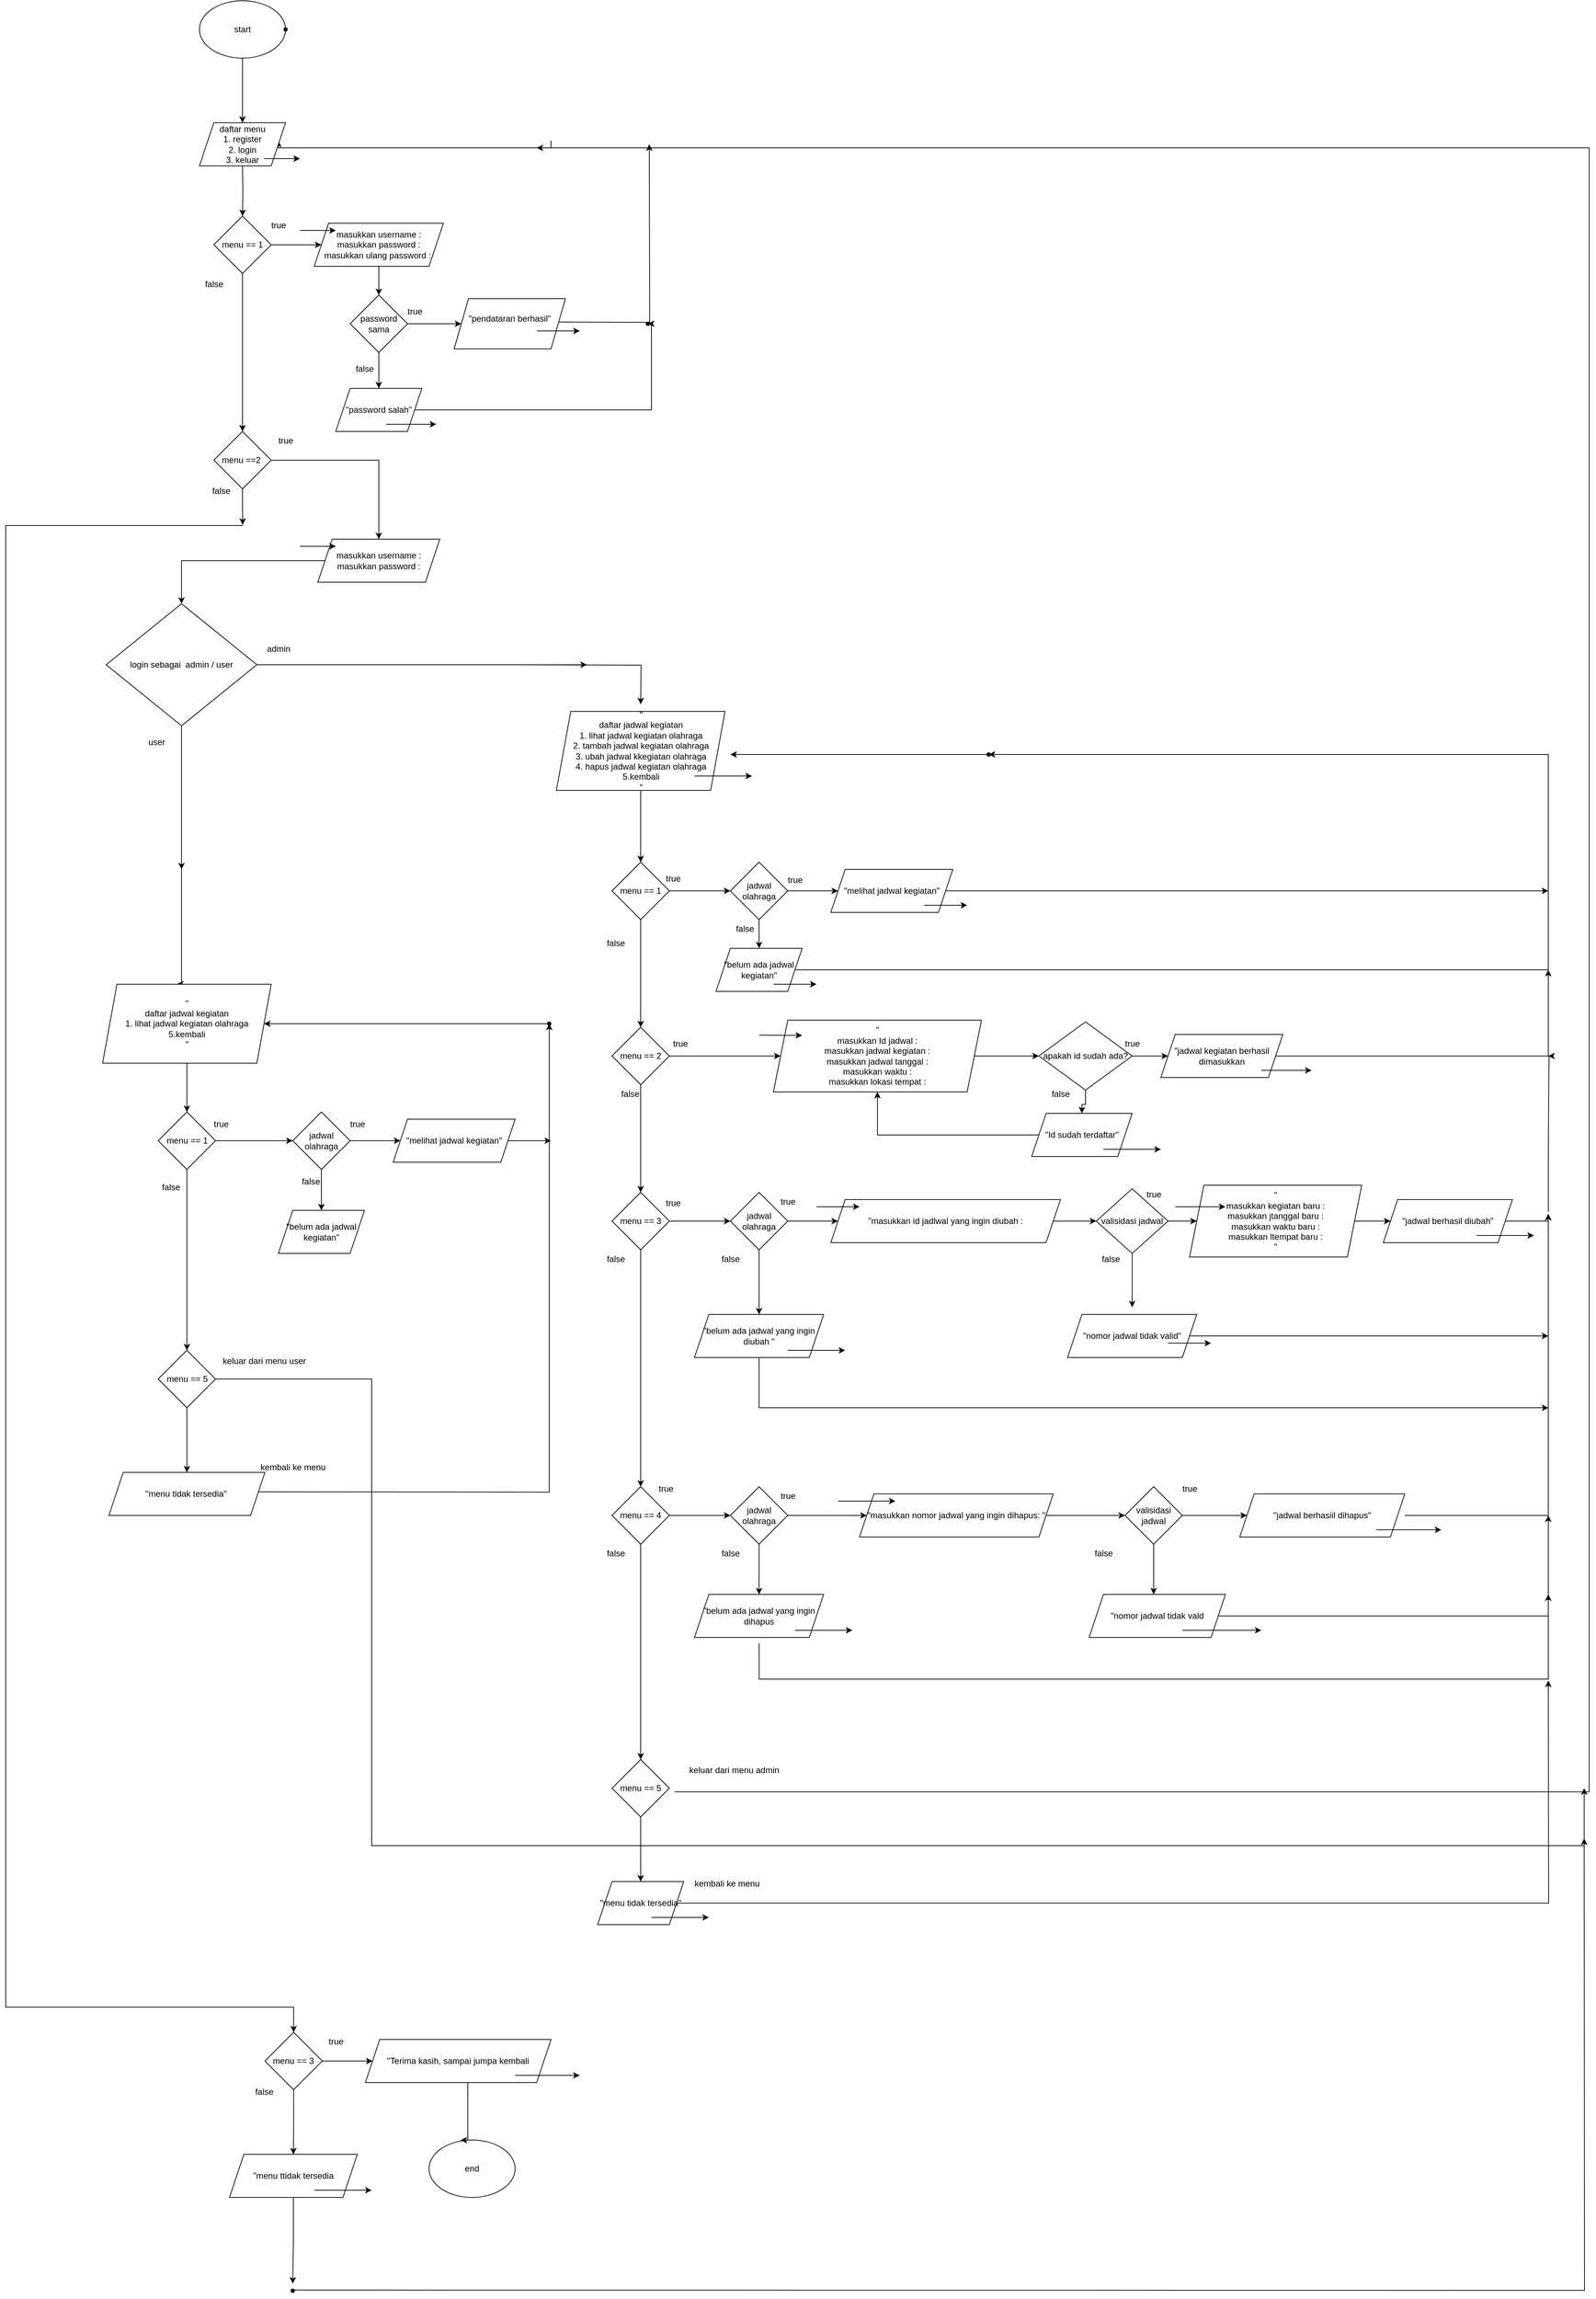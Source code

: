 <mxfile version="24.7.17">
  <diagram id="C5RBs43oDa-KdzZeNtuy" name="Page-1">
    <mxGraphModel dx="1843" dy="887" grid="1" gridSize="10" guides="1" tooltips="1" connect="1" arrows="1" fold="1" page="1" pageScale="1" pageWidth="827" pageHeight="1169" math="0" shadow="0">
      <root>
        <mxCell id="WIyWlLk6GJQsqaUBKTNV-0" />
        <mxCell id="WIyWlLk6GJQsqaUBKTNV-1" parent="WIyWlLk6GJQsqaUBKTNV-0" />
        <mxCell id="mRxtp63wtM8b86C5hlCR-3" value="" style="edgeStyle=orthogonalEdgeStyle;rounded=0;orthogonalLoop=1;jettySize=auto;html=1;" parent="WIyWlLk6GJQsqaUBKTNV-1" source="mRxtp63wtM8b86C5hlCR-1" edge="1">
          <mxGeometry relative="1" as="geometry">
            <mxPoint x="400.0" y="170" as="targetPoint" />
          </mxGeometry>
        </mxCell>
        <mxCell id="mRxtp63wtM8b86C5hlCR-1" value="start" style="ellipse;whiteSpace=wrap;html=1;" parent="WIyWlLk6GJQsqaUBKTNV-1" vertex="1">
          <mxGeometry x="340" width="120" height="80" as="geometry" />
        </mxCell>
        <mxCell id="mRxtp63wtM8b86C5hlCR-5" value="" style="edgeStyle=orthogonalEdgeStyle;rounded=0;orthogonalLoop=1;jettySize=auto;html=1;" parent="WIyWlLk6GJQsqaUBKTNV-1" target="mRxtp63wtM8b86C5hlCR-4" edge="1">
          <mxGeometry relative="1" as="geometry">
            <mxPoint x="400.0" y="230" as="sourcePoint" />
          </mxGeometry>
        </mxCell>
        <mxCell id="mRxtp63wtM8b86C5hlCR-7" value="" style="edgeStyle=orthogonalEdgeStyle;rounded=0;orthogonalLoop=1;jettySize=auto;html=1;" parent="WIyWlLk6GJQsqaUBKTNV-1" source="mRxtp63wtM8b86C5hlCR-4" target="mRxtp63wtM8b86C5hlCR-6" edge="1">
          <mxGeometry relative="1" as="geometry" />
        </mxCell>
        <mxCell id="mRxtp63wtM8b86C5hlCR-15" value="" style="edgeStyle=orthogonalEdgeStyle;rounded=0;orthogonalLoop=1;jettySize=auto;html=1;" parent="WIyWlLk6GJQsqaUBKTNV-1" source="mRxtp63wtM8b86C5hlCR-4" target="mRxtp63wtM8b86C5hlCR-14" edge="1">
          <mxGeometry relative="1" as="geometry" />
        </mxCell>
        <mxCell id="mRxtp63wtM8b86C5hlCR-4" value="menu == 1" style="rhombus;whiteSpace=wrap;html=1;" parent="WIyWlLk6GJQsqaUBKTNV-1" vertex="1">
          <mxGeometry x="360" y="300" width="80" height="80" as="geometry" />
        </mxCell>
        <mxCell id="mRxtp63wtM8b86C5hlCR-41" value="" style="edgeStyle=orthogonalEdgeStyle;rounded=0;orthogonalLoop=1;jettySize=auto;html=1;" parent="WIyWlLk6GJQsqaUBKTNV-1" source="mRxtp63wtM8b86C5hlCR-6" target="mRxtp63wtM8b86C5hlCR-40" edge="1">
          <mxGeometry relative="1" as="geometry" />
        </mxCell>
        <mxCell id="mRxtp63wtM8b86C5hlCR-6" value="masukkan username :&lt;div&gt;masukkan password :&lt;/div&gt;&lt;div&gt;masukkan ulang password :&amp;nbsp;&lt;/div&gt;" style="shape=parallelogram;perimeter=parallelogramPerimeter;whiteSpace=wrap;html=1;fixedSize=1;" parent="WIyWlLk6GJQsqaUBKTNV-1" vertex="1">
          <mxGeometry x="500" y="310" width="180" height="60" as="geometry" />
        </mxCell>
        <mxCell id="mRxtp63wtM8b86C5hlCR-13" value="" style="edgeStyle=orthogonalEdgeStyle;rounded=0;orthogonalLoop=1;jettySize=auto;html=1;entryX=1;entryY=0.5;entryDx=0;entryDy=0;" parent="WIyWlLk6GJQsqaUBKTNV-1" edge="1">
          <mxGeometry relative="1" as="geometry">
            <mxPoint x="830" y="195" as="sourcePoint" />
            <mxPoint x="450.0" y="195" as="targetPoint" />
            <Array as="points">
              <mxPoint x="830" y="205" />
              <mxPoint x="450" y="205" />
            </Array>
          </mxGeometry>
        </mxCell>
        <mxCell id="mRxtp63wtM8b86C5hlCR-12" value="" style="shape=waypoint;sketch=0;size=6;pointerEvents=1;points=[];fillColor=default;resizable=0;rotatable=0;perimeter=centerPerimeter;snapToPoint=1;" parent="WIyWlLk6GJQsqaUBKTNV-1" vertex="1">
          <mxGeometry x="450" y="30" width="20" height="20" as="geometry" />
        </mxCell>
        <mxCell id="mRxtp63wtM8b86C5hlCR-23" value="" style="edgeStyle=orthogonalEdgeStyle;rounded=0;orthogonalLoop=1;jettySize=auto;html=1;" parent="WIyWlLk6GJQsqaUBKTNV-1" source="mRxtp63wtM8b86C5hlCR-14" target="mRxtp63wtM8b86C5hlCR-22" edge="1">
          <mxGeometry relative="1" as="geometry">
            <Array as="points">
              <mxPoint x="590" y="640" />
            </Array>
          </mxGeometry>
        </mxCell>
        <mxCell id="mRxtp63wtM8b86C5hlCR-168" value="" style="edgeStyle=orthogonalEdgeStyle;rounded=0;orthogonalLoop=1;jettySize=auto;html=1;entryX=0.5;entryY=0;entryDx=0;entryDy=0;" parent="WIyWlLk6GJQsqaUBKTNV-1" target="mRxtp63wtM8b86C5hlCR-167" edge="1">
          <mxGeometry relative="1" as="geometry">
            <mxPoint x="400.0" y="730.0" as="sourcePoint" />
            <mxPoint x="480" y="2795" as="targetPoint" />
            <Array as="points">
              <mxPoint x="70" y="731" />
              <mxPoint x="70" y="2795" />
              <mxPoint x="471" y="2795" />
            </Array>
          </mxGeometry>
        </mxCell>
        <mxCell id="mRxtp63wtM8b86C5hlCR-182" style="edgeStyle=orthogonalEdgeStyle;rounded=0;orthogonalLoop=1;jettySize=auto;html=1;exitX=0.5;exitY=1;exitDx=0;exitDy=0;" parent="WIyWlLk6GJQsqaUBKTNV-1" source="mRxtp63wtM8b86C5hlCR-14" edge="1">
          <mxGeometry relative="1" as="geometry">
            <mxPoint x="400.333" y="730.0" as="targetPoint" />
          </mxGeometry>
        </mxCell>
        <mxCell id="mRxtp63wtM8b86C5hlCR-14" value="menu ==2&amp;nbsp;" style="rhombus;whiteSpace=wrap;html=1;" parent="WIyWlLk6GJQsqaUBKTNV-1" vertex="1">
          <mxGeometry x="360" y="600" width="80" height="80" as="geometry" />
        </mxCell>
        <mxCell id="mRxtp63wtM8b86C5hlCR-19" value="true" style="text;html=1;align=center;verticalAlign=middle;resizable=0;points=[];autosize=1;strokeColor=none;fillColor=none;" parent="WIyWlLk6GJQsqaUBKTNV-1" vertex="1">
          <mxGeometry x="430" y="298" width="40" height="30" as="geometry" />
        </mxCell>
        <mxCell id="mRxtp63wtM8b86C5hlCR-20" value="false" style="text;html=1;align=center;verticalAlign=middle;resizable=0;points=[];autosize=1;strokeColor=none;fillColor=none;" parent="WIyWlLk6GJQsqaUBKTNV-1" vertex="1">
          <mxGeometry x="335" y="380" width="50" height="30" as="geometry" />
        </mxCell>
        <mxCell id="mRxtp63wtM8b86C5hlCR-29" value="" style="edgeStyle=orthogonalEdgeStyle;rounded=0;orthogonalLoop=1;jettySize=auto;html=1;" parent="WIyWlLk6GJQsqaUBKTNV-1" source="mRxtp63wtM8b86C5hlCR-22" target="mRxtp63wtM8b86C5hlCR-28" edge="1">
          <mxGeometry relative="1" as="geometry" />
        </mxCell>
        <mxCell id="mRxtp63wtM8b86C5hlCR-22" value="masukkan username :&lt;div&gt;masukkan password :&lt;/div&gt;" style="shape=parallelogram;perimeter=parallelogramPerimeter;whiteSpace=wrap;html=1;fixedSize=1;" parent="WIyWlLk6GJQsqaUBKTNV-1" vertex="1">
          <mxGeometry x="505" y="750" width="170" height="60" as="geometry" />
        </mxCell>
        <mxCell id="mRxtp63wtM8b86C5hlCR-55" style="edgeStyle=orthogonalEdgeStyle;rounded=0;orthogonalLoop=1;jettySize=auto;html=1;entryX=0.442;entryY=-0.003;entryDx=0;entryDy=0;entryPerimeter=0;" parent="WIyWlLk6GJQsqaUBKTNV-1" target="mRxtp63wtM8b86C5hlCR-145" edge="1">
          <mxGeometry relative="1" as="geometry">
            <mxPoint x="590" y="1340" as="targetPoint" />
            <mxPoint x="315" y="1160" as="sourcePoint" />
            <Array as="points">
              <mxPoint x="315" y="1370" />
            </Array>
          </mxGeometry>
        </mxCell>
        <mxCell id="mRxtp63wtM8b86C5hlCR-28" value="login sebagai&amp;nbsp; admin / user" style="rhombus;whiteSpace=wrap;html=1;" parent="WIyWlLk6GJQsqaUBKTNV-1" vertex="1">
          <mxGeometry x="210" y="840" width="210" height="170" as="geometry" />
        </mxCell>
        <mxCell id="mRxtp63wtM8b86C5hlCR-61" value="" style="edgeStyle=orthogonalEdgeStyle;rounded=0;orthogonalLoop=1;jettySize=auto;html=1;" parent="WIyWlLk6GJQsqaUBKTNV-1" edge="1">
          <mxGeometry relative="1" as="geometry">
            <mxPoint x="955" y="1100" as="sourcePoint" />
            <mxPoint x="955" y="1200" as="targetPoint" />
          </mxGeometry>
        </mxCell>
        <mxCell id="mRxtp63wtM8b86C5hlCR-222" style="edgeStyle=orthogonalEdgeStyle;rounded=0;orthogonalLoop=1;jettySize=auto;html=1;exitX=1;exitY=0.5;exitDx=0;exitDy=0;" parent="WIyWlLk6GJQsqaUBKTNV-1" source="mRxtp63wtM8b86C5hlCR-38" edge="1">
          <mxGeometry relative="1" as="geometry">
            <mxPoint x="450.148" y="200" as="targetPoint" />
          </mxGeometry>
        </mxCell>
        <mxCell id="mRxtp63wtM8b86C5hlCR-38" value="daftar menu&lt;div&gt;1. register&lt;/div&gt;&lt;div&gt;2. login&lt;/div&gt;&lt;div&gt;3. keluar&lt;/div&gt;" style="shape=parallelogram;perimeter=parallelogramPerimeter;whiteSpace=wrap;html=1;fixedSize=1;" parent="WIyWlLk6GJQsqaUBKTNV-1" vertex="1">
          <mxGeometry x="340" y="170" width="120" height="60" as="geometry" />
        </mxCell>
        <mxCell id="mRxtp63wtM8b86C5hlCR-43" value="" style="edgeStyle=orthogonalEdgeStyle;rounded=0;orthogonalLoop=1;jettySize=auto;html=1;" parent="WIyWlLk6GJQsqaUBKTNV-1" source="mRxtp63wtM8b86C5hlCR-40" target="mRxtp63wtM8b86C5hlCR-42" edge="1">
          <mxGeometry relative="1" as="geometry" />
        </mxCell>
        <mxCell id="mRxtp63wtM8b86C5hlCR-45" value="" style="edgeStyle=orthogonalEdgeStyle;rounded=0;orthogonalLoop=1;jettySize=auto;html=1;" parent="WIyWlLk6GJQsqaUBKTNV-1" source="mRxtp63wtM8b86C5hlCR-40" target="mRxtp63wtM8b86C5hlCR-44" edge="1">
          <mxGeometry relative="1" as="geometry" />
        </mxCell>
        <mxCell id="mRxtp63wtM8b86C5hlCR-40" value="password sama" style="rhombus;whiteSpace=wrap;html=1;" parent="WIyWlLk6GJQsqaUBKTNV-1" vertex="1">
          <mxGeometry x="550" y="410" width="80" height="80" as="geometry" />
        </mxCell>
        <mxCell id="mRxtp63wtM8b86C5hlCR-49" value="" style="edgeStyle=orthogonalEdgeStyle;rounded=0;orthogonalLoop=1;jettySize=auto;html=1;" parent="WIyWlLk6GJQsqaUBKTNV-1" edge="1">
          <mxGeometry relative="1" as="geometry">
            <mxPoint x="827.001" y="447.457" as="sourcePoint" />
            <mxPoint x="967" y="200" as="targetPoint" />
          </mxGeometry>
        </mxCell>
        <mxCell id="mRxtp63wtM8b86C5hlCR-42" value="&quot;pendataran berhasil&quot;&lt;div&gt;&lt;br&gt;&lt;/div&gt;" style="shape=parallelogram;perimeter=parallelogramPerimeter;whiteSpace=wrap;html=1;fixedSize=1;" parent="WIyWlLk6GJQsqaUBKTNV-1" vertex="1">
          <mxGeometry x="695" y="415" width="155" height="70" as="geometry" />
        </mxCell>
        <mxCell id="mRxtp63wtM8b86C5hlCR-47" value="" style="edgeStyle=orthogonalEdgeStyle;rounded=0;orthogonalLoop=1;jettySize=auto;html=1;" parent="WIyWlLk6GJQsqaUBKTNV-1" source="mRxtp63wtM8b86C5hlCR-44" target="mRxtp63wtM8b86C5hlCR-46" edge="1">
          <mxGeometry relative="1" as="geometry">
            <Array as="points">
              <mxPoint x="970" y="570" />
              <mxPoint x="970" y="450" />
            </Array>
          </mxGeometry>
        </mxCell>
        <mxCell id="mRxtp63wtM8b86C5hlCR-44" value="&quot;password salah&quot;" style="shape=parallelogram;perimeter=parallelogramPerimeter;whiteSpace=wrap;html=1;fixedSize=1;" parent="WIyWlLk6GJQsqaUBKTNV-1" vertex="1">
          <mxGeometry x="530" y="540" width="120" height="60" as="geometry" />
        </mxCell>
        <mxCell id="mRxtp63wtM8b86C5hlCR-46" value="" style="shape=waypoint;sketch=0;size=6;pointerEvents=1;points=[];fillColor=default;resizable=0;rotatable=0;perimeter=centerPerimeter;snapToPoint=1;" parent="WIyWlLk6GJQsqaUBKTNV-1" vertex="1">
          <mxGeometry x="955" y="440" width="20" height="20" as="geometry" />
        </mxCell>
        <mxCell id="mRxtp63wtM8b86C5hlCR-51" value="true" style="text;html=1;align=center;verticalAlign=middle;resizable=0;points=[];autosize=1;strokeColor=none;fillColor=none;" parent="WIyWlLk6GJQsqaUBKTNV-1" vertex="1">
          <mxGeometry x="620" y="418" width="40" height="30" as="geometry" />
        </mxCell>
        <mxCell id="mRxtp63wtM8b86C5hlCR-53" value="false" style="text;html=1;align=center;verticalAlign=middle;resizable=0;points=[];autosize=1;strokeColor=none;fillColor=none;" parent="WIyWlLk6GJQsqaUBKTNV-1" vertex="1">
          <mxGeometry x="545" y="498" width="50" height="30" as="geometry" />
        </mxCell>
        <mxCell id="mRxtp63wtM8b86C5hlCR-56" value="" style="edgeStyle=orthogonalEdgeStyle;rounded=0;orthogonalLoop=1;jettySize=auto;html=1;" parent="WIyWlLk6GJQsqaUBKTNV-1" source="mRxtp63wtM8b86C5hlCR-28" edge="1">
          <mxGeometry relative="1" as="geometry">
            <mxPoint x="315" y="1210" as="targetPoint" />
            <mxPoint x="485" y="925" as="sourcePoint" />
            <Array as="points">
              <mxPoint x="315" y="1070" />
              <mxPoint x="315" y="1070" />
            </Array>
          </mxGeometry>
        </mxCell>
        <mxCell id="mRxtp63wtM8b86C5hlCR-57" value="" style="edgeStyle=orthogonalEdgeStyle;rounded=0;orthogonalLoop=1;jettySize=auto;html=1;" parent="WIyWlLk6GJQsqaUBKTNV-1" source="mRxtp63wtM8b86C5hlCR-28" edge="1">
          <mxGeometry relative="1" as="geometry">
            <mxPoint x="880" y="925" as="targetPoint" />
            <mxPoint x="695" y="925" as="sourcePoint" />
            <Array as="points" />
          </mxGeometry>
        </mxCell>
        <mxCell id="mRxtp63wtM8b86C5hlCR-59" style="edgeStyle=orthogonalEdgeStyle;rounded=0;orthogonalLoop=1;jettySize=auto;html=1;entryX=0.5;entryY=0;entryDx=0;entryDy=0;" parent="WIyWlLk6GJQsqaUBKTNV-1" edge="1">
          <mxGeometry relative="1" as="geometry">
            <mxPoint x="955" y="980" as="targetPoint" />
            <mxPoint x="790" y="925" as="sourcePoint" />
          </mxGeometry>
        </mxCell>
        <mxCell id="mRxtp63wtM8b86C5hlCR-62" style="edgeStyle=orthogonalEdgeStyle;rounded=0;orthogonalLoop=1;jettySize=auto;html=1;" parent="WIyWlLk6GJQsqaUBKTNV-1" source="mRxtp63wtM8b86C5hlCR-60" edge="1">
          <mxGeometry relative="1" as="geometry">
            <mxPoint x="1080" y="1240" as="targetPoint" />
          </mxGeometry>
        </mxCell>
        <mxCell id="mRxtp63wtM8b86C5hlCR-85" value="" style="edgeStyle=orthogonalEdgeStyle;rounded=0;orthogonalLoop=1;jettySize=auto;html=1;" parent="WIyWlLk6GJQsqaUBKTNV-1" source="mRxtp63wtM8b86C5hlCR-60" target="mRxtp63wtM8b86C5hlCR-84" edge="1">
          <mxGeometry relative="1" as="geometry" />
        </mxCell>
        <mxCell id="mRxtp63wtM8b86C5hlCR-60" value="menu == 1" style="rhombus;whiteSpace=wrap;html=1;" parent="WIyWlLk6GJQsqaUBKTNV-1" vertex="1">
          <mxGeometry x="915" y="1200" width="80" height="80" as="geometry" />
        </mxCell>
        <mxCell id="mRxtp63wtM8b86C5hlCR-63" value="&quot;&lt;div&gt;daftar jadwal kegiatan&lt;/div&gt;&lt;div&gt;1. lihat jadwal kegiatan olahraga&lt;/div&gt;&lt;div&gt;2. tambah jadwal kegiatan olahraga&lt;/div&gt;&lt;div&gt;3. ubah jadwal kkegiatan olahraga&lt;/div&gt;&lt;div&gt;4. hapus jadwal kegiatan olahraga&lt;/div&gt;&lt;div&gt;5.kembali&lt;/div&gt;&lt;div&gt;&quot;&lt;/div&gt;" style="shape=parallelogram;perimeter=parallelogramPerimeter;whiteSpace=wrap;html=1;fixedSize=1;" parent="WIyWlLk6GJQsqaUBKTNV-1" vertex="1">
          <mxGeometry x="837.5" y="990" width="235" height="110" as="geometry" />
        </mxCell>
        <mxCell id="mRxtp63wtM8b86C5hlCR-68" value="" style="edgeStyle=orthogonalEdgeStyle;rounded=0;orthogonalLoop=1;jettySize=auto;html=1;" parent="WIyWlLk6GJQsqaUBKTNV-1" source="mRxtp63wtM8b86C5hlCR-66" target="mRxtp63wtM8b86C5hlCR-67" edge="1">
          <mxGeometry relative="1" as="geometry" />
        </mxCell>
        <mxCell id="mRxtp63wtM8b86C5hlCR-70" value="" style="edgeStyle=orthogonalEdgeStyle;rounded=0;orthogonalLoop=1;jettySize=auto;html=1;" parent="WIyWlLk6GJQsqaUBKTNV-1" source="mRxtp63wtM8b86C5hlCR-66" target="mRxtp63wtM8b86C5hlCR-69" edge="1">
          <mxGeometry relative="1" as="geometry" />
        </mxCell>
        <mxCell id="mRxtp63wtM8b86C5hlCR-66" value="jadwal olahraga" style="rhombus;whiteSpace=wrap;html=1;" parent="WIyWlLk6GJQsqaUBKTNV-1" vertex="1">
          <mxGeometry x="1080" y="1200" width="80" height="80" as="geometry" />
        </mxCell>
        <mxCell id="mRxtp63wtM8b86C5hlCR-72" style="edgeStyle=orthogonalEdgeStyle;rounded=0;orthogonalLoop=1;jettySize=auto;html=1;" parent="WIyWlLk6GJQsqaUBKTNV-1" source="mRxtp63wtM8b86C5hlCR-67" edge="1">
          <mxGeometry relative="1" as="geometry">
            <mxPoint x="2220" y="1240" as="targetPoint" />
          </mxGeometry>
        </mxCell>
        <mxCell id="mRxtp63wtM8b86C5hlCR-67" value="&quot;&lt;span style=&quot;background-color: initial;&quot;&gt;melihat jadwal kegiatan&quot;&lt;/span&gt;" style="shape=parallelogram;perimeter=parallelogramPerimeter;whiteSpace=wrap;html=1;fixedSize=1;" parent="WIyWlLk6GJQsqaUBKTNV-1" vertex="1">
          <mxGeometry x="1220" y="1210" width="170" height="60" as="geometry" />
        </mxCell>
        <mxCell id="mRxtp63wtM8b86C5hlCR-71" style="edgeStyle=orthogonalEdgeStyle;rounded=0;orthogonalLoop=1;jettySize=auto;html=1;" parent="WIyWlLk6GJQsqaUBKTNV-1" source="mRxtp63wtM8b86C5hlCR-69" edge="1">
          <mxGeometry relative="1" as="geometry">
            <mxPoint x="1440" y="1050" as="targetPoint" />
            <Array as="points">
              <mxPoint x="2220" y="1350" />
              <mxPoint x="2220" y="1050" />
            </Array>
          </mxGeometry>
        </mxCell>
        <mxCell id="mRxtp63wtM8b86C5hlCR-69" value="&quot;belum ada jadwal kegiatan&quot;" style="shape=parallelogram;perimeter=parallelogramPerimeter;whiteSpace=wrap;html=1;fixedSize=1;" parent="WIyWlLk6GJQsqaUBKTNV-1" vertex="1">
          <mxGeometry x="1060" y="1320" width="120" height="60" as="geometry" />
        </mxCell>
        <mxCell id="mRxtp63wtM8b86C5hlCR-79" style="edgeStyle=orthogonalEdgeStyle;rounded=0;orthogonalLoop=1;jettySize=auto;html=1;" parent="WIyWlLk6GJQsqaUBKTNV-1" source="mRxtp63wtM8b86C5hlCR-76" edge="1">
          <mxGeometry relative="1" as="geometry">
            <mxPoint x="1080" y="1050.0" as="targetPoint" />
          </mxGeometry>
        </mxCell>
        <mxCell id="mRxtp63wtM8b86C5hlCR-76" value="" style="shape=waypoint;sketch=0;size=6;pointerEvents=1;points=[];fillColor=none;resizable=0;rotatable=0;perimeter=centerPerimeter;snapToPoint=1;" parent="WIyWlLk6GJQsqaUBKTNV-1" vertex="1">
          <mxGeometry x="1430" y="1040" width="20" height="20" as="geometry" />
        </mxCell>
        <mxCell id="mRxtp63wtM8b86C5hlCR-80" value="true" style="text;html=1;align=center;verticalAlign=middle;resizable=0;points=[];autosize=1;strokeColor=none;fillColor=none;" parent="WIyWlLk6GJQsqaUBKTNV-1" vertex="1">
          <mxGeometry x="1150" y="1210" width="40" height="30" as="geometry" />
        </mxCell>
        <mxCell id="mRxtp63wtM8b86C5hlCR-82" value="false" style="text;html=1;align=center;verticalAlign=middle;resizable=0;points=[];autosize=1;strokeColor=none;fillColor=none;" parent="WIyWlLk6GJQsqaUBKTNV-1" vertex="1">
          <mxGeometry x="1075" y="1278" width="50" height="30" as="geometry" />
        </mxCell>
        <mxCell id="mRxtp63wtM8b86C5hlCR-83" value="true" style="text;html=1;align=center;verticalAlign=middle;resizable=0;points=[];autosize=1;strokeColor=none;fillColor=none;" parent="WIyWlLk6GJQsqaUBKTNV-1" vertex="1">
          <mxGeometry x="980" y="1208" width="40" height="30" as="geometry" />
        </mxCell>
        <mxCell id="mRxtp63wtM8b86C5hlCR-87" style="edgeStyle=orthogonalEdgeStyle;rounded=0;orthogonalLoop=1;jettySize=auto;html=1;" parent="WIyWlLk6GJQsqaUBKTNV-1" source="mRxtp63wtM8b86C5hlCR-84" target="mRxtp63wtM8b86C5hlCR-88" edge="1">
          <mxGeometry relative="1" as="geometry">
            <mxPoint x="1090" y="1470" as="targetPoint" />
          </mxGeometry>
        </mxCell>
        <mxCell id="mRxtp63wtM8b86C5hlCR-96" value="" style="edgeStyle=orthogonalEdgeStyle;rounded=0;orthogonalLoop=1;jettySize=auto;html=1;" parent="WIyWlLk6GJQsqaUBKTNV-1" source="mRxtp63wtM8b86C5hlCR-84" target="mRxtp63wtM8b86C5hlCR-95" edge="1">
          <mxGeometry relative="1" as="geometry" />
        </mxCell>
        <mxCell id="mRxtp63wtM8b86C5hlCR-84" value="menu == 2" style="rhombus;whiteSpace=wrap;html=1;" parent="WIyWlLk6GJQsqaUBKTNV-1" vertex="1">
          <mxGeometry x="915" y="1430" width="80" height="80" as="geometry" />
        </mxCell>
        <mxCell id="mRxtp63wtM8b86C5hlCR-86" value="false" style="text;html=1;align=center;verticalAlign=middle;resizable=0;points=[];autosize=1;strokeColor=none;fillColor=none;" parent="WIyWlLk6GJQsqaUBKTNV-1" vertex="1">
          <mxGeometry x="895" y="1298" width="50" height="30" as="geometry" />
        </mxCell>
        <mxCell id="mRxtp63wtM8b86C5hlCR-90" value="" style="edgeStyle=orthogonalEdgeStyle;rounded=0;orthogonalLoop=1;jettySize=auto;html=1;" parent="WIyWlLk6GJQsqaUBKTNV-1" source="GkW3iySBpwmUbkwAS0DR-1" target="mRxtp63wtM8b86C5hlCR-89" edge="1">
          <mxGeometry relative="1" as="geometry" />
        </mxCell>
        <mxCell id="mRxtp63wtM8b86C5hlCR-88" value="&lt;div&gt;&quot;&lt;/div&gt;&lt;div&gt;masukkan Id jadwal :&lt;/div&gt;masukkan jadwal kegiatan :&lt;div&gt;masukkan jadwal tanggal :&lt;/div&gt;&lt;div&gt;masukkan waktu :&lt;/div&gt;&lt;div&gt;masukkan lokasi tempat :&lt;/div&gt;" style="shape=parallelogram;perimeter=parallelogramPerimeter;whiteSpace=wrap;html=1;fixedSize=1;" parent="WIyWlLk6GJQsqaUBKTNV-1" vertex="1">
          <mxGeometry x="1140" y="1420" width="290" height="100" as="geometry" />
        </mxCell>
        <mxCell id="mRxtp63wtM8b86C5hlCR-93" style="edgeStyle=orthogonalEdgeStyle;rounded=0;orthogonalLoop=1;jettySize=auto;html=1;" parent="WIyWlLk6GJQsqaUBKTNV-1" source="mRxtp63wtM8b86C5hlCR-89" edge="1">
          <mxGeometry relative="1" as="geometry">
            <mxPoint x="2220" y="1350" as="targetPoint" />
            <Array as="points">
              <mxPoint x="2220" y="1470" />
            </Array>
          </mxGeometry>
        </mxCell>
        <mxCell id="mRxtp63wtM8b86C5hlCR-89" value="&quot;jadwal kegiatan berhasil dimasukkan" style="shape=parallelogram;perimeter=parallelogramPerimeter;whiteSpace=wrap;html=1;fixedSize=1;" parent="WIyWlLk6GJQsqaUBKTNV-1" vertex="1">
          <mxGeometry x="1680" y="1440" width="170" height="60" as="geometry" />
        </mxCell>
        <mxCell id="mRxtp63wtM8b86C5hlCR-94" value="true" style="text;html=1;align=center;verticalAlign=middle;resizable=0;points=[];autosize=1;strokeColor=none;fillColor=none;" parent="WIyWlLk6GJQsqaUBKTNV-1" vertex="1">
          <mxGeometry x="990" y="1438" width="40" height="30" as="geometry" />
        </mxCell>
        <mxCell id="mRxtp63wtM8b86C5hlCR-97" style="edgeStyle=orthogonalEdgeStyle;rounded=0;orthogonalLoop=1;jettySize=auto;html=1;" parent="WIyWlLk6GJQsqaUBKTNV-1" source="mRxtp63wtM8b86C5hlCR-95" edge="1">
          <mxGeometry relative="1" as="geometry">
            <mxPoint x="1080" y="1700" as="targetPoint" />
          </mxGeometry>
        </mxCell>
        <mxCell id="mRxtp63wtM8b86C5hlCR-109" value="" style="edgeStyle=orthogonalEdgeStyle;rounded=0;orthogonalLoop=1;jettySize=auto;html=1;" parent="WIyWlLk6GJQsqaUBKTNV-1" source="mRxtp63wtM8b86C5hlCR-95" target="mRxtp63wtM8b86C5hlCR-108" edge="1">
          <mxGeometry relative="1" as="geometry" />
        </mxCell>
        <mxCell id="mRxtp63wtM8b86C5hlCR-95" value="menu == 3" style="rhombus;whiteSpace=wrap;html=1;" parent="WIyWlLk6GJQsqaUBKTNV-1" vertex="1">
          <mxGeometry x="915" y="1660" width="80" height="80" as="geometry" />
        </mxCell>
        <mxCell id="mRxtp63wtM8b86C5hlCR-100" value="" style="edgeStyle=orthogonalEdgeStyle;rounded=0;orthogonalLoop=1;jettySize=auto;html=1;" parent="WIyWlLk6GJQsqaUBKTNV-1" source="mRxtp63wtM8b86C5hlCR-98" target="mRxtp63wtM8b86C5hlCR-99" edge="1">
          <mxGeometry relative="1" as="geometry" />
        </mxCell>
        <mxCell id="mRxtp63wtM8b86C5hlCR-106" value="" style="edgeStyle=orthogonalEdgeStyle;rounded=0;orthogonalLoop=1;jettySize=auto;html=1;" parent="WIyWlLk6GJQsqaUBKTNV-1" source="mRxtp63wtM8b86C5hlCR-98" target="mRxtp63wtM8b86C5hlCR-105" edge="1">
          <mxGeometry relative="1" as="geometry" />
        </mxCell>
        <mxCell id="mRxtp63wtM8b86C5hlCR-98" value="jadwal olahraga" style="rhombus;whiteSpace=wrap;html=1;" parent="WIyWlLk6GJQsqaUBKTNV-1" vertex="1">
          <mxGeometry x="1080" y="1660" width="80" height="80" as="geometry" />
        </mxCell>
        <mxCell id="mRxtp63wtM8b86C5hlCR-102" value="" style="edgeStyle=orthogonalEdgeStyle;rounded=0;orthogonalLoop=1;jettySize=auto;html=1;" parent="WIyWlLk6GJQsqaUBKTNV-1" source="mRxtp63wtM8b86C5hlCR-99" target="mRxtp63wtM8b86C5hlCR-113" edge="1">
          <mxGeometry relative="1" as="geometry">
            <mxPoint x="1620" y="1690" as="targetPoint" />
            <Array as="points" />
          </mxGeometry>
        </mxCell>
        <mxCell id="mRxtp63wtM8b86C5hlCR-99" value="&quot;masukkan id jadlwal yang ingin diubah :" style="shape=parallelogram;perimeter=parallelogramPerimeter;whiteSpace=wrap;html=1;fixedSize=1;" parent="WIyWlLk6GJQsqaUBKTNV-1" vertex="1">
          <mxGeometry x="1220" y="1670" width="320" height="60" as="geometry" />
        </mxCell>
        <mxCell id="mRxtp63wtM8b86C5hlCR-104" value="" style="edgeStyle=orthogonalEdgeStyle;rounded=0;orthogonalLoop=1;jettySize=auto;html=1;" parent="WIyWlLk6GJQsqaUBKTNV-1" source="mRxtp63wtM8b86C5hlCR-101" target="mRxtp63wtM8b86C5hlCR-103" edge="1">
          <mxGeometry relative="1" as="geometry" />
        </mxCell>
        <mxCell id="mRxtp63wtM8b86C5hlCR-101" value="&quot;&lt;div&gt;&lt;div&gt;masukkan kegiatan baru :&lt;/div&gt;&lt;div&gt;masukkan jtanggal baru :&lt;/div&gt;&lt;div&gt;masukkan waktu baru :&lt;/div&gt;&lt;div&gt;masukkan ltempat baru :&lt;/div&gt;&lt;div&gt;&quot;&lt;/div&gt;&lt;/div&gt;" style="shape=parallelogram;perimeter=parallelogramPerimeter;whiteSpace=wrap;html=1;fixedSize=1;" parent="WIyWlLk6GJQsqaUBKTNV-1" vertex="1">
          <mxGeometry x="1720" y="1650" width="240" height="100" as="geometry" />
        </mxCell>
        <mxCell id="mRxtp63wtM8b86C5hlCR-107" style="edgeStyle=orthogonalEdgeStyle;rounded=0;orthogonalLoop=1;jettySize=auto;html=1;" parent="WIyWlLk6GJQsqaUBKTNV-1" edge="1">
          <mxGeometry relative="1" as="geometry">
            <mxPoint x="2220" y="1470" as="targetPoint" />
            <mxPoint x="2220.077" y="1687.03" as="sourcePoint" />
            <Array as="points">
              <mxPoint x="2220" y="1593.03" />
              <mxPoint x="2221" y="1497.03" />
            </Array>
          </mxGeometry>
        </mxCell>
        <mxCell id="mRxtp63wtM8b86C5hlCR-159" style="edgeStyle=orthogonalEdgeStyle;rounded=0;orthogonalLoop=1;jettySize=auto;html=1;" parent="WIyWlLk6GJQsqaUBKTNV-1" source="mRxtp63wtM8b86C5hlCR-103" edge="1">
          <mxGeometry relative="1" as="geometry">
            <mxPoint x="2220" y="1690" as="targetPoint" />
            <Array as="points">
              <mxPoint x="2220" y="1700" />
            </Array>
          </mxGeometry>
        </mxCell>
        <mxCell id="mRxtp63wtM8b86C5hlCR-103" value="&quot;jadwal berhasil diubah&quot;" style="shape=parallelogram;perimeter=parallelogramPerimeter;whiteSpace=wrap;html=1;fixedSize=1;" parent="WIyWlLk6GJQsqaUBKTNV-1" vertex="1">
          <mxGeometry x="1990" y="1670" width="180" height="60" as="geometry" />
        </mxCell>
        <mxCell id="mRxtp63wtM8b86C5hlCR-134" style="edgeStyle=orthogonalEdgeStyle;rounded=0;orthogonalLoop=1;jettySize=auto;html=1;" parent="WIyWlLk6GJQsqaUBKTNV-1" source="mRxtp63wtM8b86C5hlCR-105" edge="1">
          <mxGeometry relative="1" as="geometry">
            <mxPoint x="2220" y="1960" as="targetPoint" />
            <Array as="points">
              <mxPoint x="1120" y="1960" />
              <mxPoint x="1600" y="1960" />
            </Array>
          </mxGeometry>
        </mxCell>
        <mxCell id="mRxtp63wtM8b86C5hlCR-105" value="&quot;belum ada jadwal yang ingin diubah &quot;" style="shape=parallelogram;perimeter=parallelogramPerimeter;whiteSpace=wrap;html=1;fixedSize=1;" parent="WIyWlLk6GJQsqaUBKTNV-1" vertex="1">
          <mxGeometry x="1030" y="1830" width="180" height="60" as="geometry" />
        </mxCell>
        <mxCell id="mRxtp63wtM8b86C5hlCR-120" style="edgeStyle=orthogonalEdgeStyle;rounded=0;orthogonalLoop=1;jettySize=auto;html=1;" parent="WIyWlLk6GJQsqaUBKTNV-1" source="mRxtp63wtM8b86C5hlCR-108" edge="1">
          <mxGeometry relative="1" as="geometry">
            <mxPoint x="1080" y="2110" as="targetPoint" />
          </mxGeometry>
        </mxCell>
        <mxCell id="mRxtp63wtM8b86C5hlCR-138" value="" style="edgeStyle=orthogonalEdgeStyle;rounded=0;orthogonalLoop=1;jettySize=auto;html=1;" parent="WIyWlLk6GJQsqaUBKTNV-1" source="mRxtp63wtM8b86C5hlCR-108" target="mRxtp63wtM8b86C5hlCR-137" edge="1">
          <mxGeometry relative="1" as="geometry" />
        </mxCell>
        <mxCell id="mRxtp63wtM8b86C5hlCR-108" value="menu == 4" style="rhombus;whiteSpace=wrap;html=1;" parent="WIyWlLk6GJQsqaUBKTNV-1" vertex="1">
          <mxGeometry x="915" y="2070" width="80" height="80" as="geometry" />
        </mxCell>
        <mxCell id="mRxtp63wtM8b86C5hlCR-115" style="edgeStyle=orthogonalEdgeStyle;rounded=0;orthogonalLoop=1;jettySize=auto;html=1;" parent="WIyWlLk6GJQsqaUBKTNV-1" source="mRxtp63wtM8b86C5hlCR-113" target="mRxtp63wtM8b86C5hlCR-101" edge="1">
          <mxGeometry relative="1" as="geometry" />
        </mxCell>
        <mxCell id="mRxtp63wtM8b86C5hlCR-118" style="edgeStyle=orthogonalEdgeStyle;rounded=0;orthogonalLoop=1;jettySize=auto;html=1;" parent="WIyWlLk6GJQsqaUBKTNV-1" source="mRxtp63wtM8b86C5hlCR-113" edge="1">
          <mxGeometry relative="1" as="geometry">
            <mxPoint x="1640" y="1820" as="targetPoint" />
          </mxGeometry>
        </mxCell>
        <mxCell id="mRxtp63wtM8b86C5hlCR-113" value="valisidasi jadwal" style="rhombus;whiteSpace=wrap;html=1;" parent="WIyWlLk6GJQsqaUBKTNV-1" vertex="1">
          <mxGeometry x="1590" y="1655" width="100" height="90" as="geometry" />
        </mxCell>
        <mxCell id="mRxtp63wtM8b86C5hlCR-132" style="edgeStyle=orthogonalEdgeStyle;rounded=0;orthogonalLoop=1;jettySize=auto;html=1;" parent="WIyWlLk6GJQsqaUBKTNV-1" source="mRxtp63wtM8b86C5hlCR-119" edge="1">
          <mxGeometry relative="1" as="geometry">
            <mxPoint x="2220" y="1860" as="targetPoint" />
            <Array as="points">
              <mxPoint x="2080" y="1860" />
            </Array>
          </mxGeometry>
        </mxCell>
        <mxCell id="mRxtp63wtM8b86C5hlCR-119" value="&quot;nomor jadwal tidak valid&quot;" style="shape=parallelogram;perimeter=parallelogramPerimeter;whiteSpace=wrap;html=1;fixedSize=1;" parent="WIyWlLk6GJQsqaUBKTNV-1" vertex="1">
          <mxGeometry x="1550" y="1830" width="180" height="60" as="geometry" />
        </mxCell>
        <mxCell id="mRxtp63wtM8b86C5hlCR-122" style="edgeStyle=orthogonalEdgeStyle;rounded=0;orthogonalLoop=1;jettySize=auto;html=1;" parent="WIyWlLk6GJQsqaUBKTNV-1" source="mRxtp63wtM8b86C5hlCR-121" edge="1">
          <mxGeometry relative="1" as="geometry">
            <mxPoint x="1120" y="2220" as="targetPoint" />
          </mxGeometry>
        </mxCell>
        <mxCell id="mRxtp63wtM8b86C5hlCR-123" style="edgeStyle=orthogonalEdgeStyle;rounded=0;orthogonalLoop=1;jettySize=auto;html=1;" parent="WIyWlLk6GJQsqaUBKTNV-1" source="mRxtp63wtM8b86C5hlCR-121" edge="1">
          <mxGeometry relative="1" as="geometry">
            <mxPoint x="1270" y="2110" as="targetPoint" />
          </mxGeometry>
        </mxCell>
        <mxCell id="mRxtp63wtM8b86C5hlCR-121" value="jadwal olahraga" style="rhombus;whiteSpace=wrap;html=1;" parent="WIyWlLk6GJQsqaUBKTNV-1" vertex="1">
          <mxGeometry x="1080" y="2070" width="80" height="80" as="geometry" />
        </mxCell>
        <mxCell id="mRxtp63wtM8b86C5hlCR-126" style="edgeStyle=orthogonalEdgeStyle;rounded=0;orthogonalLoop=1;jettySize=auto;html=1;entryX=0;entryY=0.5;entryDx=0;entryDy=0;" parent="WIyWlLk6GJQsqaUBKTNV-1" source="mRxtp63wtM8b86C5hlCR-124" target="mRxtp63wtM8b86C5hlCR-127" edge="1">
          <mxGeometry relative="1" as="geometry">
            <mxPoint x="1620" y="2110" as="targetPoint" />
          </mxGeometry>
        </mxCell>
        <mxCell id="mRxtp63wtM8b86C5hlCR-124" value="&quot;masukkan nomor jadwal yang ingin dihapus: &quot;" style="shape=parallelogram;perimeter=parallelogramPerimeter;whiteSpace=wrap;html=1;fixedSize=1;" parent="WIyWlLk6GJQsqaUBKTNV-1" vertex="1">
          <mxGeometry x="1260" y="2080" width="270" height="60" as="geometry" />
        </mxCell>
        <mxCell id="mRxtp63wtM8b86C5hlCR-135" style="edgeStyle=orthogonalEdgeStyle;rounded=0;orthogonalLoop=1;jettySize=auto;html=1;" parent="WIyWlLk6GJQsqaUBKTNV-1" edge="1">
          <mxGeometry relative="1" as="geometry">
            <mxPoint x="1120.067" y="2288" as="sourcePoint" />
            <mxPoint x="2220" y="2110" as="targetPoint" />
            <Array as="points">
              <mxPoint x="1120" y="2338" />
              <mxPoint x="2220" y="2338" />
              <mxPoint x="2220" y="2248" />
            </Array>
          </mxGeometry>
        </mxCell>
        <mxCell id="mRxtp63wtM8b86C5hlCR-125" value="&quot;belum ada jadwal yang ingin dihapus" style="shape=parallelogram;perimeter=parallelogramPerimeter;whiteSpace=wrap;html=1;fixedSize=1;" parent="WIyWlLk6GJQsqaUBKTNV-1" vertex="1">
          <mxGeometry x="1030" y="2220" width="180" height="60" as="geometry" />
        </mxCell>
        <mxCell id="mRxtp63wtM8b86C5hlCR-128" style="edgeStyle=orthogonalEdgeStyle;rounded=0;orthogonalLoop=1;jettySize=auto;html=1;" parent="WIyWlLk6GJQsqaUBKTNV-1" source="mRxtp63wtM8b86C5hlCR-127" target="mRxtp63wtM8b86C5hlCR-129" edge="1">
          <mxGeometry relative="1" as="geometry">
            <mxPoint x="1770" y="2110" as="targetPoint" />
          </mxGeometry>
        </mxCell>
        <mxCell id="mRxtp63wtM8b86C5hlCR-130" style="edgeStyle=orthogonalEdgeStyle;rounded=0;orthogonalLoop=1;jettySize=auto;html=1;" parent="WIyWlLk6GJQsqaUBKTNV-1" source="mRxtp63wtM8b86C5hlCR-127" edge="1">
          <mxGeometry relative="1" as="geometry">
            <mxPoint x="1670" y="2220" as="targetPoint" />
          </mxGeometry>
        </mxCell>
        <mxCell id="mRxtp63wtM8b86C5hlCR-127" value="valisidasi jadwal" style="rhombus;whiteSpace=wrap;html=1;" parent="WIyWlLk6GJQsqaUBKTNV-1" vertex="1">
          <mxGeometry x="1630" y="2070" width="80" height="80" as="geometry" />
        </mxCell>
        <mxCell id="mRxtp63wtM8b86C5hlCR-133" style="edgeStyle=orthogonalEdgeStyle;rounded=0;orthogonalLoop=1;jettySize=auto;html=1;" parent="WIyWlLk6GJQsqaUBKTNV-1" edge="1">
          <mxGeometry relative="1" as="geometry">
            <mxPoint x="2220" y="1690" as="targetPoint" />
            <mxPoint x="2020" y="2110" as="sourcePoint" />
            <Array as="points">
              <mxPoint x="2220" y="2110" />
              <mxPoint x="2220" y="1850" />
            </Array>
          </mxGeometry>
        </mxCell>
        <mxCell id="mRxtp63wtM8b86C5hlCR-129" value="&quot;jadwal berhasiil dihapus&quot;" style="shape=parallelogram;perimeter=parallelogramPerimeter;whiteSpace=wrap;html=1;fixedSize=1;" parent="WIyWlLk6GJQsqaUBKTNV-1" vertex="1">
          <mxGeometry x="1790" y="2080" width="230" height="60" as="geometry" />
        </mxCell>
        <mxCell id="mRxtp63wtM8b86C5hlCR-136" style="edgeStyle=orthogonalEdgeStyle;rounded=0;orthogonalLoop=1;jettySize=auto;html=1;" parent="WIyWlLk6GJQsqaUBKTNV-1" source="mRxtp63wtM8b86C5hlCR-131" edge="1">
          <mxGeometry relative="1" as="geometry">
            <mxPoint x="2220" y="2220" as="targetPoint" />
            <Array as="points">
              <mxPoint x="2220" y="2250" />
            </Array>
          </mxGeometry>
        </mxCell>
        <mxCell id="mRxtp63wtM8b86C5hlCR-131" value="&quot;nomor jadwal tidak vald" style="shape=parallelogram;perimeter=parallelogramPerimeter;whiteSpace=wrap;html=1;fixedSize=1;" parent="WIyWlLk6GJQsqaUBKTNV-1" vertex="1">
          <mxGeometry x="1580" y="2220" width="190" height="60" as="geometry" />
        </mxCell>
        <mxCell id="mRxtp63wtM8b86C5hlCR-139" style="edgeStyle=orthogonalEdgeStyle;rounded=0;orthogonalLoop=1;jettySize=auto;html=1;" parent="WIyWlLk6GJQsqaUBKTNV-1" edge="1">
          <mxGeometry relative="1" as="geometry">
            <mxPoint x="810" y="205" as="targetPoint" />
            <mxPoint x="1002.5" y="2495.0" as="sourcePoint" />
            <Array as="points">
              <mxPoint x="2277" y="2495" />
              <mxPoint x="2277" y="205" />
              <mxPoint x="837" y="205" />
            </Array>
          </mxGeometry>
        </mxCell>
        <mxCell id="mRxtp63wtM8b86C5hlCR-162" value="" style="edgeStyle=orthogonalEdgeStyle;rounded=0;orthogonalLoop=1;jettySize=auto;html=1;" parent="WIyWlLk6GJQsqaUBKTNV-1" source="mRxtp63wtM8b86C5hlCR-137" target="mRxtp63wtM8b86C5hlCR-161" edge="1">
          <mxGeometry relative="1" as="geometry" />
        </mxCell>
        <mxCell id="mRxtp63wtM8b86C5hlCR-137" value="menu == 5" style="rhombus;whiteSpace=wrap;html=1;" parent="WIyWlLk6GJQsqaUBKTNV-1" vertex="1">
          <mxGeometry x="915" y="2450" width="80" height="80" as="geometry" />
        </mxCell>
        <mxCell id="mRxtp63wtM8b86C5hlCR-140" value="keluar dari menu admin" style="text;html=1;align=center;verticalAlign=middle;resizable=0;points=[];autosize=1;strokeColor=none;fillColor=none;" parent="WIyWlLk6GJQsqaUBKTNV-1" vertex="1">
          <mxGeometry x="1010" y="2450" width="150" height="30" as="geometry" />
        </mxCell>
        <mxCell id="mRxtp63wtM8b86C5hlCR-157" style="edgeStyle=orthogonalEdgeStyle;rounded=0;orthogonalLoop=1;jettySize=auto;html=1;entryX=0.5;entryY=0;entryDx=0;entryDy=0;" parent="WIyWlLk6GJQsqaUBKTNV-1" source="mRxtp63wtM8b86C5hlCR-145" target="mRxtp63wtM8b86C5hlCR-147" edge="1">
          <mxGeometry relative="1" as="geometry" />
        </mxCell>
        <mxCell id="mRxtp63wtM8b86C5hlCR-145" value="&quot;&lt;div&gt;daftar jadwal kegiatan&lt;/div&gt;&lt;div&gt;1. lihat jadwal kegiatan olahraga&lt;/div&gt;&lt;div&gt;5.kembali&lt;/div&gt;&lt;div&gt;&quot;&lt;/div&gt;" style="shape=parallelogram;perimeter=parallelogramPerimeter;whiteSpace=wrap;html=1;fixedSize=1;" parent="WIyWlLk6GJQsqaUBKTNV-1" vertex="1">
          <mxGeometry x="205" y="1370" width="235" height="110" as="geometry" />
        </mxCell>
        <mxCell id="mRxtp63wtM8b86C5hlCR-146" style="edgeStyle=orthogonalEdgeStyle;rounded=0;orthogonalLoop=1;jettySize=auto;html=1;entryX=0;entryY=0.5;entryDx=0;entryDy=0;" parent="WIyWlLk6GJQsqaUBKTNV-1" source="mRxtp63wtM8b86C5hlCR-150" target="mRxtp63wtM8b86C5hlCR-151" edge="1">
          <mxGeometry relative="1" as="geometry">
            <mxPoint x="605" y="1590" as="targetPoint" />
          </mxGeometry>
        </mxCell>
        <mxCell id="mRxtp63wtM8b86C5hlCR-165" value="" style="edgeStyle=orthogonalEdgeStyle;rounded=0;orthogonalLoop=1;jettySize=auto;html=1;" parent="WIyWlLk6GJQsqaUBKTNV-1" source="mRxtp63wtM8b86C5hlCR-147" target="mRxtp63wtM8b86C5hlCR-164" edge="1">
          <mxGeometry relative="1" as="geometry" />
        </mxCell>
        <mxCell id="mRxtp63wtM8b86C5hlCR-147" value="menu == 1" style="rhombus;whiteSpace=wrap;html=1;" parent="WIyWlLk6GJQsqaUBKTNV-1" vertex="1">
          <mxGeometry x="282.5" y="1548" width="80" height="80" as="geometry" />
        </mxCell>
        <mxCell id="mRxtp63wtM8b86C5hlCR-149" value="" style="edgeStyle=orthogonalEdgeStyle;rounded=0;orthogonalLoop=1;jettySize=auto;html=1;" parent="WIyWlLk6GJQsqaUBKTNV-1" source="mRxtp63wtM8b86C5hlCR-150" target="mRxtp63wtM8b86C5hlCR-152" edge="1">
          <mxGeometry relative="1" as="geometry" />
        </mxCell>
        <mxCell id="mRxtp63wtM8b86C5hlCR-175" style="edgeStyle=orthogonalEdgeStyle;rounded=0;orthogonalLoop=1;jettySize=auto;html=1;" parent="WIyWlLk6GJQsqaUBKTNV-1" source="mRxtp63wtM8b86C5hlCR-151" edge="1">
          <mxGeometry relative="1" as="geometry">
            <mxPoint x="830" y="1588" as="targetPoint" />
          </mxGeometry>
        </mxCell>
        <mxCell id="mRxtp63wtM8b86C5hlCR-151" value="&quot;&lt;span style=&quot;background-color: initial;&quot;&gt;melihat jadwal kegiatan&quot;&lt;/span&gt;" style="shape=parallelogram;perimeter=parallelogramPerimeter;whiteSpace=wrap;html=1;fixedSize=1;" parent="WIyWlLk6GJQsqaUBKTNV-1" vertex="1">
          <mxGeometry x="610" y="1558" width="170" height="60" as="geometry" />
        </mxCell>
        <mxCell id="mRxtp63wtM8b86C5hlCR-152" value="&quot;belum ada jadwal kegiatan&quot;" style="shape=parallelogram;perimeter=parallelogramPerimeter;whiteSpace=wrap;html=1;fixedSize=1;" parent="WIyWlLk6GJQsqaUBKTNV-1" vertex="1">
          <mxGeometry x="450" y="1685" width="120" height="60" as="geometry" />
        </mxCell>
        <mxCell id="mRxtp63wtM8b86C5hlCR-153" value="true" style="text;html=1;align=center;verticalAlign=middle;resizable=0;points=[];autosize=1;strokeColor=none;fillColor=none;" parent="WIyWlLk6GJQsqaUBKTNV-1" vertex="1">
          <mxGeometry x="540" y="1550" width="40" height="30" as="geometry" />
        </mxCell>
        <mxCell id="mRxtp63wtM8b86C5hlCR-154" value="false" style="text;html=1;align=center;verticalAlign=middle;resizable=0;points=[];autosize=1;strokeColor=none;fillColor=none;" parent="WIyWlLk6GJQsqaUBKTNV-1" vertex="1">
          <mxGeometry x="470" y="1630" width="50" height="30" as="geometry" />
        </mxCell>
        <mxCell id="mRxtp63wtM8b86C5hlCR-155" value="true" style="text;html=1;align=center;verticalAlign=middle;resizable=0;points=[];autosize=1;strokeColor=none;fillColor=none;" parent="WIyWlLk6GJQsqaUBKTNV-1" vertex="1">
          <mxGeometry x="350" y="1550" width="40" height="30" as="geometry" />
        </mxCell>
        <mxCell id="mRxtp63wtM8b86C5hlCR-156" value="" style="edgeStyle=orthogonalEdgeStyle;rounded=0;orthogonalLoop=1;jettySize=auto;html=1;" parent="WIyWlLk6GJQsqaUBKTNV-1" source="mRxtp63wtM8b86C5hlCR-147" target="mRxtp63wtM8b86C5hlCR-150" edge="1">
          <mxGeometry relative="1" as="geometry">
            <mxPoint x="605" y="1590" as="targetPoint" />
            <mxPoint x="360" y="1590" as="sourcePoint" />
          </mxGeometry>
        </mxCell>
        <mxCell id="mRxtp63wtM8b86C5hlCR-150" value="jadwal olahraga" style="rhombus;whiteSpace=wrap;html=1;" parent="WIyWlLk6GJQsqaUBKTNV-1" vertex="1">
          <mxGeometry x="470" y="1548" width="80" height="80" as="geometry" />
        </mxCell>
        <mxCell id="mRxtp63wtM8b86C5hlCR-158" style="edgeStyle=orthogonalEdgeStyle;rounded=0;orthogonalLoop=1;jettySize=auto;html=1;exitX=0.5;exitY=1;exitDx=0;exitDy=0;" parent="WIyWlLk6GJQsqaUBKTNV-1" source="mRxtp63wtM8b86C5hlCR-103" target="mRxtp63wtM8b86C5hlCR-103" edge="1">
          <mxGeometry relative="1" as="geometry" />
        </mxCell>
        <mxCell id="mRxtp63wtM8b86C5hlCR-163" style="edgeStyle=orthogonalEdgeStyle;rounded=0;orthogonalLoop=1;jettySize=auto;html=1;" parent="WIyWlLk6GJQsqaUBKTNV-1" source="mRxtp63wtM8b86C5hlCR-161" edge="1">
          <mxGeometry relative="1" as="geometry">
            <mxPoint x="2220" y="2340" as="targetPoint" />
          </mxGeometry>
        </mxCell>
        <mxCell id="mRxtp63wtM8b86C5hlCR-161" value="&quot;menu tidak tersedia&quot;" style="shape=parallelogram;perimeter=parallelogramPerimeter;whiteSpace=wrap;html=1;fixedSize=1;" parent="WIyWlLk6GJQsqaUBKTNV-1" vertex="1">
          <mxGeometry x="895" y="2620" width="120" height="60" as="geometry" />
        </mxCell>
        <mxCell id="mRxtp63wtM8b86C5hlCR-172" value="" style="edgeStyle=orthogonalEdgeStyle;rounded=0;orthogonalLoop=1;jettySize=auto;html=1;" parent="WIyWlLk6GJQsqaUBKTNV-1" source="mRxtp63wtM8b86C5hlCR-164" target="mRxtp63wtM8b86C5hlCR-171" edge="1">
          <mxGeometry relative="1" as="geometry" />
        </mxCell>
        <mxCell id="mRxtp63wtM8b86C5hlCR-179" style="edgeStyle=orthogonalEdgeStyle;rounded=0;orthogonalLoop=1;jettySize=auto;html=1;" parent="WIyWlLk6GJQsqaUBKTNV-1" source="mRxtp63wtM8b86C5hlCR-164" edge="1">
          <mxGeometry relative="1" as="geometry">
            <mxPoint x="2270" y="2490" as="targetPoint" />
            <Array as="points">
              <mxPoint x="580" y="1920" />
              <mxPoint x="580" y="2570" />
              <mxPoint x="2270" y="2570" />
            </Array>
          </mxGeometry>
        </mxCell>
        <mxCell id="mRxtp63wtM8b86C5hlCR-164" value="menu == 5" style="rhombus;whiteSpace=wrap;html=1;" parent="WIyWlLk6GJQsqaUBKTNV-1" vertex="1">
          <mxGeometry x="282.5" y="1880" width="80" height="80" as="geometry" />
        </mxCell>
        <mxCell id="mRxtp63wtM8b86C5hlCR-186" value="" style="edgeStyle=orthogonalEdgeStyle;rounded=0;orthogonalLoop=1;jettySize=auto;html=1;" parent="WIyWlLk6GJQsqaUBKTNV-1" source="mRxtp63wtM8b86C5hlCR-167" target="mRxtp63wtM8b86C5hlCR-185" edge="1">
          <mxGeometry relative="1" as="geometry" />
        </mxCell>
        <mxCell id="mRxtp63wtM8b86C5hlCR-189" value="" style="edgeStyle=orthogonalEdgeStyle;rounded=0;orthogonalLoop=1;jettySize=auto;html=1;" parent="WIyWlLk6GJQsqaUBKTNV-1" source="mRxtp63wtM8b86C5hlCR-167" target="mRxtp63wtM8b86C5hlCR-188" edge="1">
          <mxGeometry relative="1" as="geometry" />
        </mxCell>
        <mxCell id="mRxtp63wtM8b86C5hlCR-167" value="menu == 3" style="rhombus;whiteSpace=wrap;html=1;" parent="WIyWlLk6GJQsqaUBKTNV-1" vertex="1">
          <mxGeometry x="431.25" y="2830" width="80" height="80" as="geometry" />
        </mxCell>
        <mxCell id="mRxtp63wtM8b86C5hlCR-173" style="edgeStyle=orthogonalEdgeStyle;rounded=0;orthogonalLoop=1;jettySize=auto;html=1;" parent="WIyWlLk6GJQsqaUBKTNV-1" target="mRxtp63wtM8b86C5hlCR-177" edge="1">
          <mxGeometry relative="1" as="geometry">
            <mxPoint x="830" y="1440" as="targetPoint" />
            <mxPoint x="421.228" y="2077.067" as="sourcePoint" />
          </mxGeometry>
        </mxCell>
        <mxCell id="mRxtp63wtM8b86C5hlCR-171" value="&quot;menu tidak tersedia&quot;&amp;nbsp;" style="shape=parallelogram;perimeter=parallelogramPerimeter;whiteSpace=wrap;html=1;fixedSize=1;" parent="WIyWlLk6GJQsqaUBKTNV-1" vertex="1">
          <mxGeometry x="213.75" y="2050" width="217.5" height="60" as="geometry" />
        </mxCell>
        <mxCell id="mRxtp63wtM8b86C5hlCR-178" style="edgeStyle=orthogonalEdgeStyle;rounded=0;orthogonalLoop=1;jettySize=auto;html=1;" parent="WIyWlLk6GJQsqaUBKTNV-1" source="mRxtp63wtM8b86C5hlCR-177" target="mRxtp63wtM8b86C5hlCR-145" edge="1">
          <mxGeometry relative="1" as="geometry" />
        </mxCell>
        <mxCell id="mRxtp63wtM8b86C5hlCR-177" value="" style="shape=waypoint;sketch=0;size=6;pointerEvents=1;points=[];fillColor=none;resizable=0;rotatable=0;perimeter=centerPerimeter;snapToPoint=1;" parent="WIyWlLk6GJQsqaUBKTNV-1" vertex="1">
          <mxGeometry x="817.5" y="1415" width="20" height="20" as="geometry" />
        </mxCell>
        <mxCell id="mRxtp63wtM8b86C5hlCR-180" value="keluar dari menu user" style="text;html=1;align=center;verticalAlign=middle;resizable=0;points=[];autosize=1;strokeColor=none;fillColor=none;" parent="WIyWlLk6GJQsqaUBKTNV-1" vertex="1">
          <mxGeometry x="360" y="1880" width="140" height="30" as="geometry" />
        </mxCell>
        <mxCell id="mRxtp63wtM8b86C5hlCR-185" value="&quot;Terima kasih, sampai jumpa kembali" style="shape=parallelogram;perimeter=parallelogramPerimeter;whiteSpace=wrap;html=1;fixedSize=1;" parent="WIyWlLk6GJQsqaUBKTNV-1" vertex="1">
          <mxGeometry x="571.25" y="2840" width="258.75" height="60" as="geometry" />
        </mxCell>
        <mxCell id="mRxtp63wtM8b86C5hlCR-194" style="edgeStyle=orthogonalEdgeStyle;rounded=0;orthogonalLoop=1;jettySize=auto;html=1;" parent="WIyWlLk6GJQsqaUBKTNV-1" source="mRxtp63wtM8b86C5hlCR-188" edge="1">
          <mxGeometry relative="1" as="geometry">
            <mxPoint x="470" y="3180" as="targetPoint" />
          </mxGeometry>
        </mxCell>
        <mxCell id="mRxtp63wtM8b86C5hlCR-188" value="&quot;menu ttidak tersedia" style="shape=parallelogram;perimeter=parallelogramPerimeter;whiteSpace=wrap;html=1;fixedSize=1;" parent="WIyWlLk6GJQsqaUBKTNV-1" vertex="1">
          <mxGeometry x="381.88" y="3000" width="178.12" height="60" as="geometry" />
        </mxCell>
        <mxCell id="mRxtp63wtM8b86C5hlCR-191" value="end" style="ellipse;whiteSpace=wrap;html=1;" parent="WIyWlLk6GJQsqaUBKTNV-1" vertex="1">
          <mxGeometry x="660" y="2980" width="120" height="80" as="geometry" />
        </mxCell>
        <mxCell id="mRxtp63wtM8b86C5hlCR-193" style="edgeStyle=orthogonalEdgeStyle;rounded=0;orthogonalLoop=1;jettySize=auto;html=1;entryX=0.367;entryY=0.003;entryDx=0;entryDy=0;entryPerimeter=0;" parent="WIyWlLk6GJQsqaUBKTNV-1" source="mRxtp63wtM8b86C5hlCR-185" target="mRxtp63wtM8b86C5hlCR-191" edge="1">
          <mxGeometry relative="1" as="geometry">
            <Array as="points">
              <mxPoint x="714" y="2910" />
              <mxPoint x="714" y="2910" />
            </Array>
          </mxGeometry>
        </mxCell>
        <mxCell id="mRxtp63wtM8b86C5hlCR-197" style="edgeStyle=orthogonalEdgeStyle;rounded=0;orthogonalLoop=1;jettySize=auto;html=1;" parent="WIyWlLk6GJQsqaUBKTNV-1" edge="1">
          <mxGeometry relative="1" as="geometry">
            <mxPoint x="2270" y="2560" as="targetPoint" />
            <mxPoint x="470" y="3189" as="sourcePoint" />
          </mxGeometry>
        </mxCell>
        <mxCell id="mRxtp63wtM8b86C5hlCR-196" value="" style="shape=waypoint;sketch=0;size=6;pointerEvents=1;points=[];fillColor=none;resizable=0;rotatable=0;perimeter=centerPerimeter;snapToPoint=1;" parent="WIyWlLk6GJQsqaUBKTNV-1" vertex="1">
          <mxGeometry x="460" y="3180" width="20" height="20" as="geometry" />
        </mxCell>
        <mxCell id="mRxtp63wtM8b86C5hlCR-198" value="false" style="text;html=1;align=center;verticalAlign=middle;resizable=0;points=[];autosize=1;strokeColor=none;fillColor=none;" parent="WIyWlLk6GJQsqaUBKTNV-1" vertex="1">
          <mxGeometry x="915" y="1508" width="50" height="30" as="geometry" />
        </mxCell>
        <mxCell id="mRxtp63wtM8b86C5hlCR-199" value="true" style="text;html=1;align=center;verticalAlign=middle;resizable=0;points=[];autosize=1;strokeColor=none;fillColor=none;" parent="WIyWlLk6GJQsqaUBKTNV-1" vertex="1">
          <mxGeometry x="980" y="1660" width="40" height="30" as="geometry" />
        </mxCell>
        <mxCell id="mRxtp63wtM8b86C5hlCR-200" value="false" style="text;html=1;align=center;verticalAlign=middle;resizable=0;points=[];autosize=1;strokeColor=none;fillColor=none;" parent="WIyWlLk6GJQsqaUBKTNV-1" vertex="1">
          <mxGeometry x="895" y="1738" width="50" height="30" as="geometry" />
        </mxCell>
        <mxCell id="mRxtp63wtM8b86C5hlCR-201" value="true" style="text;html=1;align=center;verticalAlign=middle;resizable=0;points=[];autosize=1;strokeColor=none;fillColor=none;" parent="WIyWlLk6GJQsqaUBKTNV-1" vertex="1">
          <mxGeometry x="970" y="2058" width="40" height="30" as="geometry" />
        </mxCell>
        <mxCell id="mRxtp63wtM8b86C5hlCR-202" value="false" style="text;html=1;align=center;verticalAlign=middle;resizable=0;points=[];autosize=1;strokeColor=none;fillColor=none;" parent="WIyWlLk6GJQsqaUBKTNV-1" vertex="1">
          <mxGeometry x="895" y="2148" width="50" height="30" as="geometry" />
        </mxCell>
        <mxCell id="mRxtp63wtM8b86C5hlCR-204" value="kembali ke menu" style="text;html=1;align=center;verticalAlign=middle;resizable=0;points=[];autosize=1;strokeColor=none;fillColor=none;" parent="WIyWlLk6GJQsqaUBKTNV-1" vertex="1">
          <mxGeometry x="1020" y="2608" width="110" height="30" as="geometry" />
        </mxCell>
        <mxCell id="mRxtp63wtM8b86C5hlCR-205" value="false" style="text;html=1;align=center;verticalAlign=middle;resizable=0;points=[];autosize=1;strokeColor=none;fillColor=none;" parent="WIyWlLk6GJQsqaUBKTNV-1" vertex="1">
          <mxGeometry x="275" y="1638" width="50" height="30" as="geometry" />
        </mxCell>
        <mxCell id="mRxtp63wtM8b86C5hlCR-206" value="true" style="text;html=1;align=center;verticalAlign=middle;resizable=0;points=[];autosize=1;strokeColor=none;fillColor=none;" parent="WIyWlLk6GJQsqaUBKTNV-1" vertex="1">
          <mxGeometry x="1140" y="1658" width="40" height="30" as="geometry" />
        </mxCell>
        <mxCell id="mRxtp63wtM8b86C5hlCR-208" value="false" style="text;html=1;align=center;verticalAlign=middle;resizable=0;points=[];autosize=1;strokeColor=none;fillColor=none;" parent="WIyWlLk6GJQsqaUBKTNV-1" vertex="1">
          <mxGeometry x="1055" y="1738" width="50" height="30" as="geometry" />
        </mxCell>
        <mxCell id="mRxtp63wtM8b86C5hlCR-209" value="true" style="text;html=1;align=center;verticalAlign=middle;resizable=0;points=[];autosize=1;strokeColor=none;fillColor=none;" parent="WIyWlLk6GJQsqaUBKTNV-1" vertex="1">
          <mxGeometry x="1650" y="1648" width="40" height="30" as="geometry" />
        </mxCell>
        <mxCell id="mRxtp63wtM8b86C5hlCR-210" value="false" style="text;html=1;align=center;verticalAlign=middle;resizable=0;points=[];autosize=1;strokeColor=none;fillColor=none;" parent="WIyWlLk6GJQsqaUBKTNV-1" vertex="1">
          <mxGeometry x="1585" y="1738" width="50" height="30" as="geometry" />
        </mxCell>
        <mxCell id="mRxtp63wtM8b86C5hlCR-211" value="true" style="text;html=1;align=center;verticalAlign=middle;resizable=0;points=[];autosize=1;strokeColor=none;fillColor=none;" parent="WIyWlLk6GJQsqaUBKTNV-1" vertex="1">
          <mxGeometry x="1140" y="2068" width="40" height="30" as="geometry" />
        </mxCell>
        <mxCell id="mRxtp63wtM8b86C5hlCR-212" value="false" style="text;html=1;align=center;verticalAlign=middle;resizable=0;points=[];autosize=1;strokeColor=none;fillColor=none;" parent="WIyWlLk6GJQsqaUBKTNV-1" vertex="1">
          <mxGeometry x="1055" y="2148" width="50" height="30" as="geometry" />
        </mxCell>
        <mxCell id="mRxtp63wtM8b86C5hlCR-213" value="true" style="text;html=1;align=center;verticalAlign=middle;resizable=0;points=[];autosize=1;strokeColor=none;fillColor=none;" parent="WIyWlLk6GJQsqaUBKTNV-1" vertex="1">
          <mxGeometry x="1700" y="2058" width="40" height="30" as="geometry" />
        </mxCell>
        <mxCell id="mRxtp63wtM8b86C5hlCR-214" value="false" style="text;html=1;align=center;verticalAlign=middle;resizable=0;points=[];autosize=1;strokeColor=none;fillColor=none;" parent="WIyWlLk6GJQsqaUBKTNV-1" vertex="1">
          <mxGeometry x="1575" y="2148" width="50" height="30" as="geometry" />
        </mxCell>
        <mxCell id="mRxtp63wtM8b86C5hlCR-215" value="kembali ke menu" style="text;html=1;align=center;verticalAlign=middle;resizable=0;points=[];autosize=1;strokeColor=none;fillColor=none;" parent="WIyWlLk6GJQsqaUBKTNV-1" vertex="1">
          <mxGeometry x="415" y="2028" width="110" height="30" as="geometry" />
        </mxCell>
        <mxCell id="mRxtp63wtM8b86C5hlCR-216" value="admin" style="text;html=1;align=center;verticalAlign=middle;resizable=0;points=[];autosize=1;strokeColor=none;fillColor=none;" parent="WIyWlLk6GJQsqaUBKTNV-1" vertex="1">
          <mxGeometry x="420" y="888" width="60" height="30" as="geometry" />
        </mxCell>
        <mxCell id="mRxtp63wtM8b86C5hlCR-217" value="user" style="text;html=1;align=center;verticalAlign=middle;resizable=0;points=[];autosize=1;strokeColor=none;fillColor=none;" parent="WIyWlLk6GJQsqaUBKTNV-1" vertex="1">
          <mxGeometry x="255" y="1018" width="50" height="30" as="geometry" />
        </mxCell>
        <mxCell id="mRxtp63wtM8b86C5hlCR-218" value="true" style="text;html=1;align=center;verticalAlign=middle;resizable=0;points=[];autosize=1;strokeColor=none;fillColor=none;" parent="WIyWlLk6GJQsqaUBKTNV-1" vertex="1">
          <mxGeometry x="440" y="598" width="40" height="30" as="geometry" />
        </mxCell>
        <mxCell id="mRxtp63wtM8b86C5hlCR-219" value="false" style="text;html=1;align=center;verticalAlign=middle;resizable=0;points=[];autosize=1;strokeColor=none;fillColor=none;" parent="WIyWlLk6GJQsqaUBKTNV-1" vertex="1">
          <mxGeometry x="345" y="668" width="50" height="30" as="geometry" />
        </mxCell>
        <mxCell id="mRxtp63wtM8b86C5hlCR-220" value="true" style="text;html=1;align=center;verticalAlign=middle;resizable=0;points=[];autosize=1;strokeColor=none;fillColor=none;" parent="WIyWlLk6GJQsqaUBKTNV-1" vertex="1">
          <mxGeometry x="510" y="2828" width="40" height="30" as="geometry" />
        </mxCell>
        <mxCell id="mRxtp63wtM8b86C5hlCR-221" value="false" style="text;html=1;align=center;verticalAlign=middle;resizable=0;points=[];autosize=1;strokeColor=none;fillColor=none;" parent="WIyWlLk6GJQsqaUBKTNV-1" vertex="1">
          <mxGeometry x="405" y="2898" width="50" height="30" as="geometry" />
        </mxCell>
        <mxCell id="qglNY5jzoIq7m2TuOhMP-0" value="" style="endArrow=classic;html=1;rounded=0;" parent="WIyWlLk6GJQsqaUBKTNV-1" edge="1">
          <mxGeometry width="50" height="50" relative="1" as="geometry">
            <mxPoint x="430" y="220" as="sourcePoint" />
            <mxPoint x="480" y="220" as="targetPoint" />
            <Array as="points">
              <mxPoint x="430" y="220" />
              <mxPoint x="460" y="220" />
            </Array>
          </mxGeometry>
        </mxCell>
        <mxCell id="qglNY5jzoIq7m2TuOhMP-1" value="" style="endArrow=classic;html=1;rounded=0;entryX=0.167;entryY=0.167;entryDx=0;entryDy=0;entryPerimeter=0;" parent="WIyWlLk6GJQsqaUBKTNV-1" target="mRxtp63wtM8b86C5hlCR-6" edge="1">
          <mxGeometry width="50" height="50" relative="1" as="geometry">
            <mxPoint x="480" y="320" as="sourcePoint" />
            <mxPoint x="590" y="300" as="targetPoint" />
          </mxGeometry>
        </mxCell>
        <mxCell id="qglNY5jzoIq7m2TuOhMP-3" value="" style="endArrow=classic;html=1;rounded=0;entryX=0.147;entryY=0.167;entryDx=0;entryDy=0;entryPerimeter=0;" parent="WIyWlLk6GJQsqaUBKTNV-1" target="mRxtp63wtM8b86C5hlCR-22" edge="1">
          <mxGeometry width="50" height="50" relative="1" as="geometry">
            <mxPoint x="480" y="760" as="sourcePoint" />
            <mxPoint x="590" y="700" as="targetPoint" />
          </mxGeometry>
        </mxCell>
        <mxCell id="qglNY5jzoIq7m2TuOhMP-4" value="" style="endArrow=classic;html=1;rounded=0;exitX=0.819;exitY=0.818;exitDx=0;exitDy=0;exitPerimeter=0;" parent="WIyWlLk6GJQsqaUBKTNV-1" source="mRxtp63wtM8b86C5hlCR-63" edge="1">
          <mxGeometry width="50" height="50" relative="1" as="geometry">
            <mxPoint x="940" y="1090" as="sourcePoint" />
            <mxPoint x="1110" y="1080" as="targetPoint" />
          </mxGeometry>
        </mxCell>
        <mxCell id="qglNY5jzoIq7m2TuOhMP-5" value="" style="endArrow=classic;html=1;rounded=0;" parent="WIyWlLk6GJQsqaUBKTNV-1" edge="1">
          <mxGeometry width="50" height="50" relative="1" as="geometry">
            <mxPoint x="1120" y="1441" as="sourcePoint" />
            <mxPoint x="1179.997" y="1441.316" as="targetPoint" />
          </mxGeometry>
        </mxCell>
        <mxCell id="qglNY5jzoIq7m2TuOhMP-6" value="" style="endArrow=classic;html=1;rounded=0;" parent="WIyWlLk6GJQsqaUBKTNV-1" edge="1">
          <mxGeometry width="50" height="50" relative="1" as="geometry">
            <mxPoint x="1350" y="1260" as="sourcePoint" />
            <mxPoint x="1410" y="1260" as="targetPoint" />
          </mxGeometry>
        </mxCell>
        <mxCell id="qglNY5jzoIq7m2TuOhMP-7" value="" style="endArrow=classic;html=1;rounded=0;exitX=0.667;exitY=0.833;exitDx=0;exitDy=0;exitPerimeter=0;" parent="WIyWlLk6GJQsqaUBKTNV-1" source="mRxtp63wtM8b86C5hlCR-69" edge="1">
          <mxGeometry width="50" height="50" relative="1" as="geometry">
            <mxPoint x="1310" y="1370" as="sourcePoint" />
            <mxPoint x="1200" y="1370" as="targetPoint" />
          </mxGeometry>
        </mxCell>
        <mxCell id="qglNY5jzoIq7m2TuOhMP-8" value="" style="endArrow=classic;html=1;rounded=0;" parent="WIyWlLk6GJQsqaUBKTNV-1" edge="1">
          <mxGeometry width="50" height="50" relative="1" as="geometry">
            <mxPoint x="1840" y="1490" as="sourcePoint" />
            <mxPoint x="1890" y="1490" as="targetPoint" />
            <Array as="points">
              <mxPoint x="1820" y="1490" />
            </Array>
          </mxGeometry>
        </mxCell>
        <mxCell id="qglNY5jzoIq7m2TuOhMP-9" value="" style="endArrow=classic;html=1;rounded=0;" parent="WIyWlLk6GJQsqaUBKTNV-1" edge="1">
          <mxGeometry width="50" height="50" relative="1" as="geometry">
            <mxPoint x="810" y="460" as="sourcePoint" />
            <mxPoint x="870" y="460" as="targetPoint" />
          </mxGeometry>
        </mxCell>
        <mxCell id="qglNY5jzoIq7m2TuOhMP-10" value="" style="endArrow=classic;html=1;rounded=0;exitX=0.583;exitY=0.833;exitDx=0;exitDy=0;exitPerimeter=0;" parent="WIyWlLk6GJQsqaUBKTNV-1" source="mRxtp63wtM8b86C5hlCR-44" edge="1">
          <mxGeometry width="50" height="50" relative="1" as="geometry">
            <mxPoint x="780" y="550" as="sourcePoint" />
            <mxPoint x="670" y="590" as="targetPoint" />
          </mxGeometry>
        </mxCell>
        <mxCell id="qglNY5jzoIq7m2TuOhMP-11" value="" style="endArrow=classic;html=1;rounded=0;" parent="WIyWlLk6GJQsqaUBKTNV-1" edge="1">
          <mxGeometry width="50" height="50" relative="1" as="geometry">
            <mxPoint x="1200" y="1680" as="sourcePoint" />
            <mxPoint x="1260" y="1680" as="targetPoint" />
          </mxGeometry>
        </mxCell>
        <mxCell id="qglNY5jzoIq7m2TuOhMP-12" value="" style="endArrow=classic;html=1;rounded=0;exitX=0.722;exitY=0.833;exitDx=0;exitDy=0;exitPerimeter=0;" parent="WIyWlLk6GJQsqaUBKTNV-1" source="mRxtp63wtM8b86C5hlCR-105" edge="1">
          <mxGeometry width="50" height="50" relative="1" as="geometry">
            <mxPoint x="1400" y="1700" as="sourcePoint" />
            <mxPoint x="1240" y="1880" as="targetPoint" />
          </mxGeometry>
        </mxCell>
        <mxCell id="qglNY5jzoIq7m2TuOhMP-13" value="" style="endArrow=classic;html=1;rounded=0;exitX=0.778;exitY=0.667;exitDx=0;exitDy=0;exitPerimeter=0;" parent="WIyWlLk6GJQsqaUBKTNV-1" source="mRxtp63wtM8b86C5hlCR-119" edge="1">
          <mxGeometry width="50" height="50" relative="1" as="geometry">
            <mxPoint x="1400" y="1700" as="sourcePoint" />
            <mxPoint x="1750" y="1870" as="targetPoint" />
          </mxGeometry>
        </mxCell>
        <mxCell id="qglNY5jzoIq7m2TuOhMP-14" value="" style="endArrow=classic;html=1;rounded=0;entryX=0.208;entryY=0.3;entryDx=0;entryDy=0;entryPerimeter=0;" parent="WIyWlLk6GJQsqaUBKTNV-1" target="mRxtp63wtM8b86C5hlCR-101" edge="1">
          <mxGeometry width="50" height="50" relative="1" as="geometry">
            <mxPoint x="1700" y="1680" as="sourcePoint" />
            <mxPoint x="1450" y="1650" as="targetPoint" />
          </mxGeometry>
        </mxCell>
        <mxCell id="qglNY5jzoIq7m2TuOhMP-15" value="" style="endArrow=classic;html=1;rounded=0;" parent="WIyWlLk6GJQsqaUBKTNV-1" edge="1">
          <mxGeometry width="50" height="50" relative="1" as="geometry">
            <mxPoint x="2120" y="1720" as="sourcePoint" />
            <mxPoint x="2200" y="1720" as="targetPoint" />
          </mxGeometry>
        </mxCell>
        <mxCell id="qglNY5jzoIq7m2TuOhMP-16" value="" style="endArrow=classic;html=1;rounded=0;" parent="WIyWlLk6GJQsqaUBKTNV-1" edge="1">
          <mxGeometry width="50" height="50" relative="1" as="geometry">
            <mxPoint x="1230" y="2090" as="sourcePoint" />
            <mxPoint x="1310" y="2090" as="targetPoint" />
          </mxGeometry>
        </mxCell>
        <mxCell id="qglNY5jzoIq7m2TuOhMP-17" value="" style="endArrow=classic;html=1;rounded=0;exitX=0.778;exitY=0.833;exitDx=0;exitDy=0;exitPerimeter=0;" parent="WIyWlLk6GJQsqaUBKTNV-1" source="mRxtp63wtM8b86C5hlCR-125" edge="1">
          <mxGeometry width="50" height="50" relative="1" as="geometry">
            <mxPoint x="1260" y="2150" as="sourcePoint" />
            <mxPoint x="1250" y="2270" as="targetPoint" />
          </mxGeometry>
        </mxCell>
        <mxCell id="qglNY5jzoIq7m2TuOhMP-18" value="" style="endArrow=classic;html=1;rounded=0;" parent="WIyWlLk6GJQsqaUBKTNV-1" edge="1">
          <mxGeometry width="50" height="50" relative="1" as="geometry">
            <mxPoint x="1980" y="2130" as="sourcePoint" />
            <mxPoint x="2070.889" y="2130" as="targetPoint" />
            <Array as="points">
              <mxPoint x="1980" y="2130" />
            </Array>
          </mxGeometry>
        </mxCell>
        <mxCell id="qglNY5jzoIq7m2TuOhMP-19" value="" style="endArrow=classic;html=1;rounded=0;" parent="WIyWlLk6GJQsqaUBKTNV-1" edge="1">
          <mxGeometry width="50" height="50" relative="1" as="geometry">
            <mxPoint x="1710" y="2270" as="sourcePoint" />
            <mxPoint x="1820" y="2270" as="targetPoint" />
          </mxGeometry>
        </mxCell>
        <mxCell id="qglNY5jzoIq7m2TuOhMP-20" value="" style="endArrow=classic;html=1;rounded=0;exitX=0.625;exitY=0.833;exitDx=0;exitDy=0;exitPerimeter=0;" parent="WIyWlLk6GJQsqaUBKTNV-1" source="mRxtp63wtM8b86C5hlCR-161" edge="1">
          <mxGeometry width="50" height="50" relative="1" as="geometry">
            <mxPoint x="1070" y="2770" as="sourcePoint" />
            <mxPoint x="1050" y="2670" as="targetPoint" />
          </mxGeometry>
        </mxCell>
        <mxCell id="qglNY5jzoIq7m2TuOhMP-21" value="" style="endArrow=classic;html=1;rounded=0;" parent="WIyWlLk6GJQsqaUBKTNV-1" edge="1">
          <mxGeometry width="50" height="50" relative="1" as="geometry">
            <mxPoint x="780" y="2890" as="sourcePoint" />
            <mxPoint x="870" y="2890" as="targetPoint" />
            <Array as="points">
              <mxPoint x="780" y="2890" />
            </Array>
          </mxGeometry>
        </mxCell>
        <mxCell id="qglNY5jzoIq7m2TuOhMP-22" value="" style="endArrow=classic;html=1;rounded=0;exitX=0.663;exitY=0.833;exitDx=0;exitDy=0;exitPerimeter=0;" parent="WIyWlLk6GJQsqaUBKTNV-1" source="mRxtp63wtM8b86C5hlCR-188" edge="1">
          <mxGeometry width="50" height="50" relative="1" as="geometry">
            <mxPoint x="630" y="3040" as="sourcePoint" />
            <mxPoint x="580" y="3050" as="targetPoint" />
          </mxGeometry>
        </mxCell>
        <mxCell id="GkW3iySBpwmUbkwAS0DR-3" style="edgeStyle=orthogonalEdgeStyle;rounded=0;orthogonalLoop=1;jettySize=auto;html=1;" edge="1" parent="WIyWlLk6GJQsqaUBKTNV-1" source="GkW3iySBpwmUbkwAS0DR-1" target="GkW3iySBpwmUbkwAS0DR-2">
          <mxGeometry relative="1" as="geometry" />
        </mxCell>
        <mxCell id="GkW3iySBpwmUbkwAS0DR-4" style="edgeStyle=orthogonalEdgeStyle;rounded=0;orthogonalLoop=1;jettySize=auto;html=1;entryX=0.5;entryY=1;entryDx=0;entryDy=0;" edge="1" parent="WIyWlLk6GJQsqaUBKTNV-1" source="GkW3iySBpwmUbkwAS0DR-2" target="mRxtp63wtM8b86C5hlCR-88">
          <mxGeometry relative="1" as="geometry">
            <mxPoint x="1280" y="1580" as="targetPoint" />
          </mxGeometry>
        </mxCell>
        <mxCell id="GkW3iySBpwmUbkwAS0DR-2" value="&quot;Id sudah terdaftar&quot;" style="shape=parallelogram;perimeter=parallelogramPerimeter;whiteSpace=wrap;html=1;fixedSize=1;" vertex="1" parent="WIyWlLk6GJQsqaUBKTNV-1">
          <mxGeometry x="1500" y="1550" width="140" height="60" as="geometry" />
        </mxCell>
        <mxCell id="GkW3iySBpwmUbkwAS0DR-6" value="" style="endArrow=classic;html=1;rounded=0;" edge="1" parent="WIyWlLk6GJQsqaUBKTNV-1">
          <mxGeometry width="50" height="50" relative="1" as="geometry">
            <mxPoint x="1600" y="1600" as="sourcePoint" />
            <mxPoint x="1680" y="1600" as="targetPoint" />
            <Array as="points">
              <mxPoint x="1620" y="1600" />
            </Array>
          </mxGeometry>
        </mxCell>
        <mxCell id="GkW3iySBpwmUbkwAS0DR-7" value="" style="edgeStyle=orthogonalEdgeStyle;rounded=0;orthogonalLoop=1;jettySize=auto;html=1;" edge="1" parent="WIyWlLk6GJQsqaUBKTNV-1" source="mRxtp63wtM8b86C5hlCR-88" target="GkW3iySBpwmUbkwAS0DR-1">
          <mxGeometry relative="1" as="geometry">
            <mxPoint x="1420" y="1470" as="sourcePoint" />
            <mxPoint x="1690" y="1470" as="targetPoint" />
          </mxGeometry>
        </mxCell>
        <mxCell id="GkW3iySBpwmUbkwAS0DR-1" value="apakah id sudah ada?" style="rhombus;whiteSpace=wrap;html=1;" vertex="1" parent="WIyWlLk6GJQsqaUBKTNV-1">
          <mxGeometry x="1510" y="1422.5" width="130" height="95" as="geometry" />
        </mxCell>
        <mxCell id="GkW3iySBpwmUbkwAS0DR-8" value="true" style="text;html=1;align=center;verticalAlign=middle;resizable=0;points=[];autosize=1;strokeColor=none;fillColor=none;" vertex="1" parent="WIyWlLk6GJQsqaUBKTNV-1">
          <mxGeometry x="1620" y="1438" width="40" height="30" as="geometry" />
        </mxCell>
        <mxCell id="GkW3iySBpwmUbkwAS0DR-9" value="false" style="text;html=1;align=center;verticalAlign=middle;resizable=0;points=[];autosize=1;strokeColor=none;fillColor=none;" vertex="1" parent="WIyWlLk6GJQsqaUBKTNV-1">
          <mxGeometry x="1515" y="1508" width="50" height="30" as="geometry" />
        </mxCell>
      </root>
    </mxGraphModel>
  </diagram>
</mxfile>

